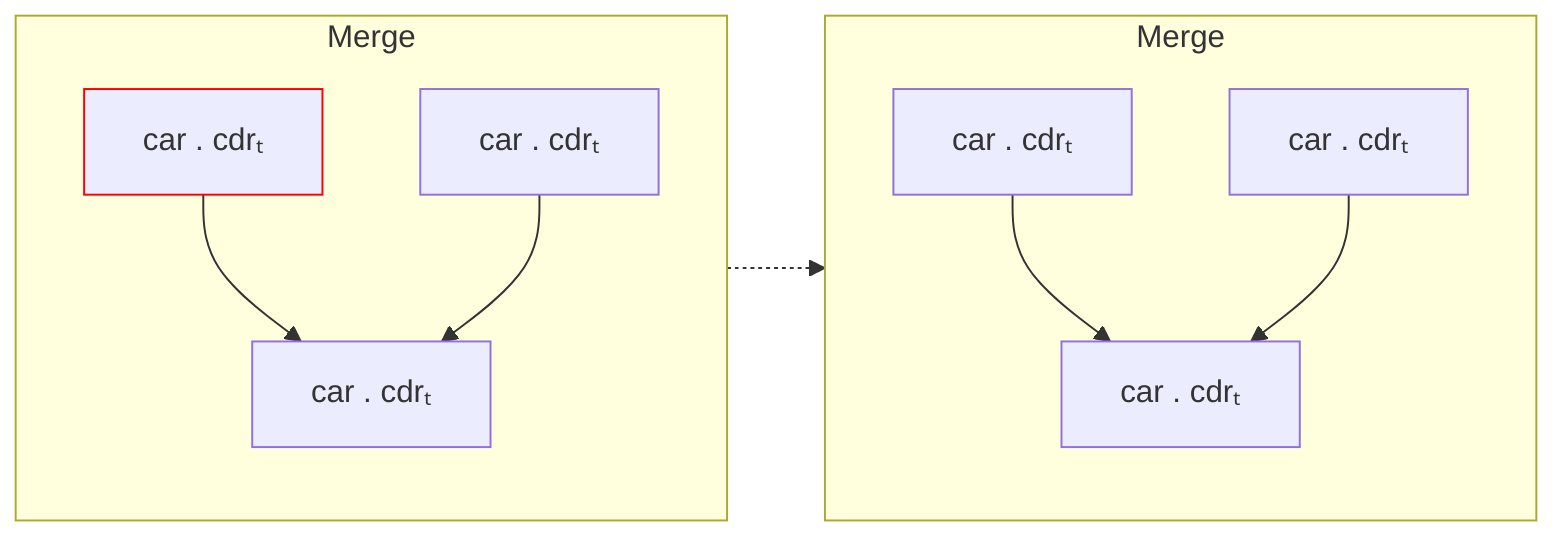 flowchart LR
  subgraph s0[Merge]
    direction TB

    c0[car . cdrₜ]:::current --> c2[car . cdrₜ]
    c1[car . cdrₜ] --> c2
  end

  s0 -.-> s1

  subgraph s1[Merge]
    direction TB

    c3[car . cdrₜ] --> c5[car . cdrₜ]
    c4[car . cdrₜ] --> c5
  end

 classDef current stroke:red
